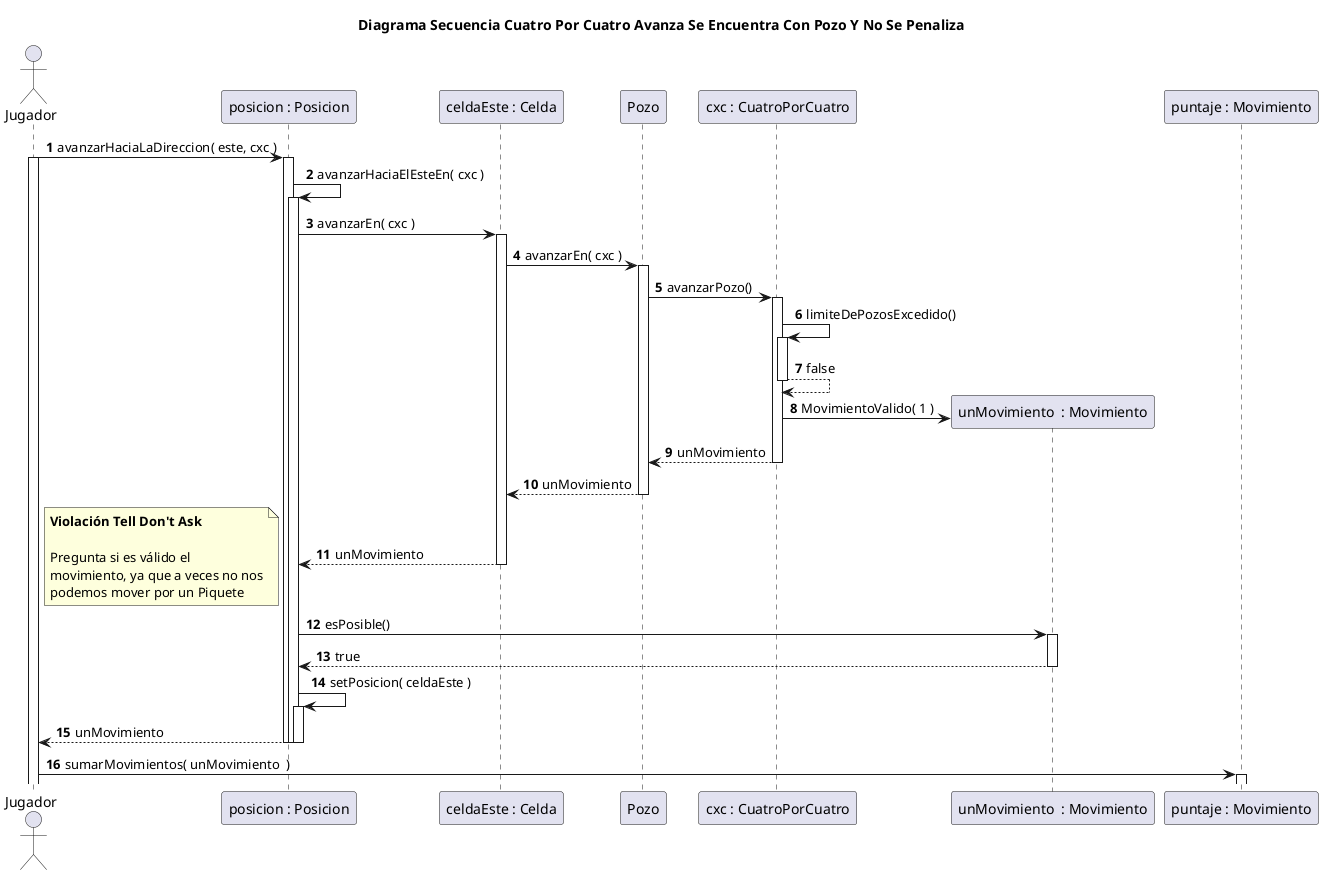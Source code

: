 @startuml
title Diagrama Secuencia Cuatro Por Cuatro Avanza Se Encuentra Con Pozo Y No Se Penaliza

autonumber

actor Jugador

Jugador -> "posicion : Posicion"++: avanzarHaciaLaDireccion( este, cxc )

activate Jugador
"posicion : Posicion" -> "posicion : Posicion"++: avanzarHaciaElEsteEn( cxc )

"posicion : Posicion" -> "celdaEste : Celda"++: avanzarEn( cxc )

"celdaEste : Celda" -> Pozo++: avanzarEn( cxc )
Pozo -> "cxc : CuatroPorCuatro"++: avanzarPozo()
"cxc : CuatroPorCuatro" -> "cxc : CuatroPorCuatro"++: limiteDePozosExcedido()
"cxc : CuatroPorCuatro" --> "cxc : CuatroPorCuatro"--: false
create "unMovimiento  : Movimiento"
"cxc : CuatroPorCuatro" -> "unMovimiento  : Movimiento": MovimientoValido( 1 )
"cxc : CuatroPorCuatro" --> Pozo: unMovimiento
deactivate "cxc : CuatroPorCuatro"
Pozo --> "celdaEste : Celda": unMovimiento 
deactivate Pozo
"celdaEste : Celda" --> "posicion : Posicion": unMovimiento 
deactivate "celdaEste : Celda"

note left
**Violación Tell Don't Ask**

Pregunta si es válido el
movimiento, ya que a veces no nos
podemos mover por un Piquete
end note

"unMovimiento  : Movimiento" <- "posicion : Posicion"++: esPosible()
"unMovimiento  : Movimiento" --> "posicion : Posicion": true
deactivate "unMovimiento  : Movimiento"
"posicion : Posicion" -> "posicion : Posicion"++: setPosicion( celdaEste )


"posicion : Posicion" --> Jugador--: unMovimiento
deactivate "posicion : Posicion"
deactivate "posicion : Posicion"

Jugador -> "puntaje : Movimiento"++: sumarMovimientos( unMovimiento  )

@enduml